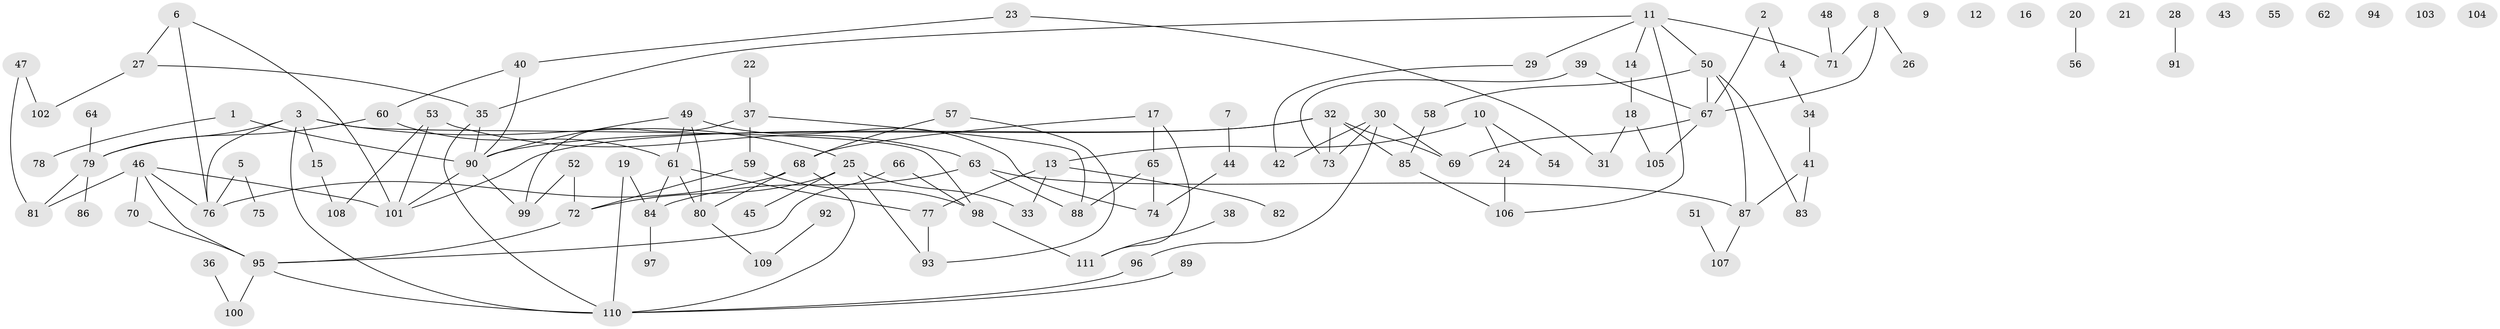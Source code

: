 // coarse degree distribution, {1: 0.16363636363636364, 2: 0.2, 15: 0.01818181818181818, 4: 0.12727272727272726, 0: 0.21818181818181817, 3: 0.10909090909090909, 10: 0.01818181818181818, 8: 0.03636363636363636, 12: 0.01818181818181818, 5: 0.07272727272727272, 6: 0.01818181818181818}
// Generated by graph-tools (version 1.1) at 2025/16/03/04/25 18:16:28]
// undirected, 111 vertices, 140 edges
graph export_dot {
graph [start="1"]
  node [color=gray90,style=filled];
  1;
  2;
  3;
  4;
  5;
  6;
  7;
  8;
  9;
  10;
  11;
  12;
  13;
  14;
  15;
  16;
  17;
  18;
  19;
  20;
  21;
  22;
  23;
  24;
  25;
  26;
  27;
  28;
  29;
  30;
  31;
  32;
  33;
  34;
  35;
  36;
  37;
  38;
  39;
  40;
  41;
  42;
  43;
  44;
  45;
  46;
  47;
  48;
  49;
  50;
  51;
  52;
  53;
  54;
  55;
  56;
  57;
  58;
  59;
  60;
  61;
  62;
  63;
  64;
  65;
  66;
  67;
  68;
  69;
  70;
  71;
  72;
  73;
  74;
  75;
  76;
  77;
  78;
  79;
  80;
  81;
  82;
  83;
  84;
  85;
  86;
  87;
  88;
  89;
  90;
  91;
  92;
  93;
  94;
  95;
  96;
  97;
  98;
  99;
  100;
  101;
  102;
  103;
  104;
  105;
  106;
  107;
  108;
  109;
  110;
  111;
  1 -- 78;
  1 -- 90;
  2 -- 4;
  2 -- 67;
  3 -- 15;
  3 -- 25;
  3 -- 76;
  3 -- 79;
  3 -- 98;
  3 -- 110;
  4 -- 34;
  5 -- 75;
  5 -- 76;
  6 -- 27;
  6 -- 76;
  6 -- 101;
  7 -- 44;
  8 -- 26;
  8 -- 67;
  8 -- 71;
  10 -- 13;
  10 -- 24;
  10 -- 54;
  11 -- 14;
  11 -- 29;
  11 -- 35;
  11 -- 50;
  11 -- 71;
  11 -- 106;
  13 -- 33;
  13 -- 77;
  13 -- 82;
  14 -- 18;
  15 -- 108;
  17 -- 65;
  17 -- 68;
  17 -- 111;
  18 -- 31;
  18 -- 105;
  19 -- 84;
  19 -- 110;
  20 -- 56;
  22 -- 37;
  23 -- 31;
  23 -- 40;
  24 -- 106;
  25 -- 33;
  25 -- 45;
  25 -- 72;
  25 -- 93;
  27 -- 35;
  27 -- 102;
  28 -- 91;
  29 -- 42;
  30 -- 42;
  30 -- 69;
  30 -- 73;
  30 -- 96;
  32 -- 69;
  32 -- 73;
  32 -- 85;
  32 -- 90;
  32 -- 101;
  34 -- 41;
  35 -- 90;
  35 -- 110;
  36 -- 100;
  37 -- 59;
  37 -- 88;
  37 -- 99;
  38 -- 111;
  39 -- 67;
  39 -- 73;
  40 -- 60;
  40 -- 90;
  41 -- 83;
  41 -- 87;
  44 -- 74;
  46 -- 70;
  46 -- 76;
  46 -- 81;
  46 -- 95;
  46 -- 101;
  47 -- 81;
  47 -- 102;
  48 -- 71;
  49 -- 61;
  49 -- 74;
  49 -- 80;
  49 -- 90;
  50 -- 58;
  50 -- 67;
  50 -- 83;
  50 -- 87;
  51 -- 107;
  52 -- 72;
  52 -- 99;
  53 -- 63;
  53 -- 101;
  53 -- 108;
  57 -- 68;
  57 -- 93;
  58 -- 85;
  59 -- 72;
  59 -- 98;
  60 -- 61;
  60 -- 79;
  61 -- 77;
  61 -- 80;
  61 -- 84;
  63 -- 84;
  63 -- 87;
  63 -- 88;
  64 -- 79;
  65 -- 74;
  65 -- 88;
  66 -- 95;
  66 -- 98;
  67 -- 69;
  67 -- 105;
  68 -- 76;
  68 -- 80;
  68 -- 110;
  70 -- 95;
  72 -- 95;
  77 -- 93;
  79 -- 81;
  79 -- 86;
  80 -- 109;
  84 -- 97;
  85 -- 106;
  87 -- 107;
  89 -- 110;
  90 -- 99;
  90 -- 101;
  92 -- 109;
  95 -- 100;
  95 -- 110;
  96 -- 110;
  98 -- 111;
}
